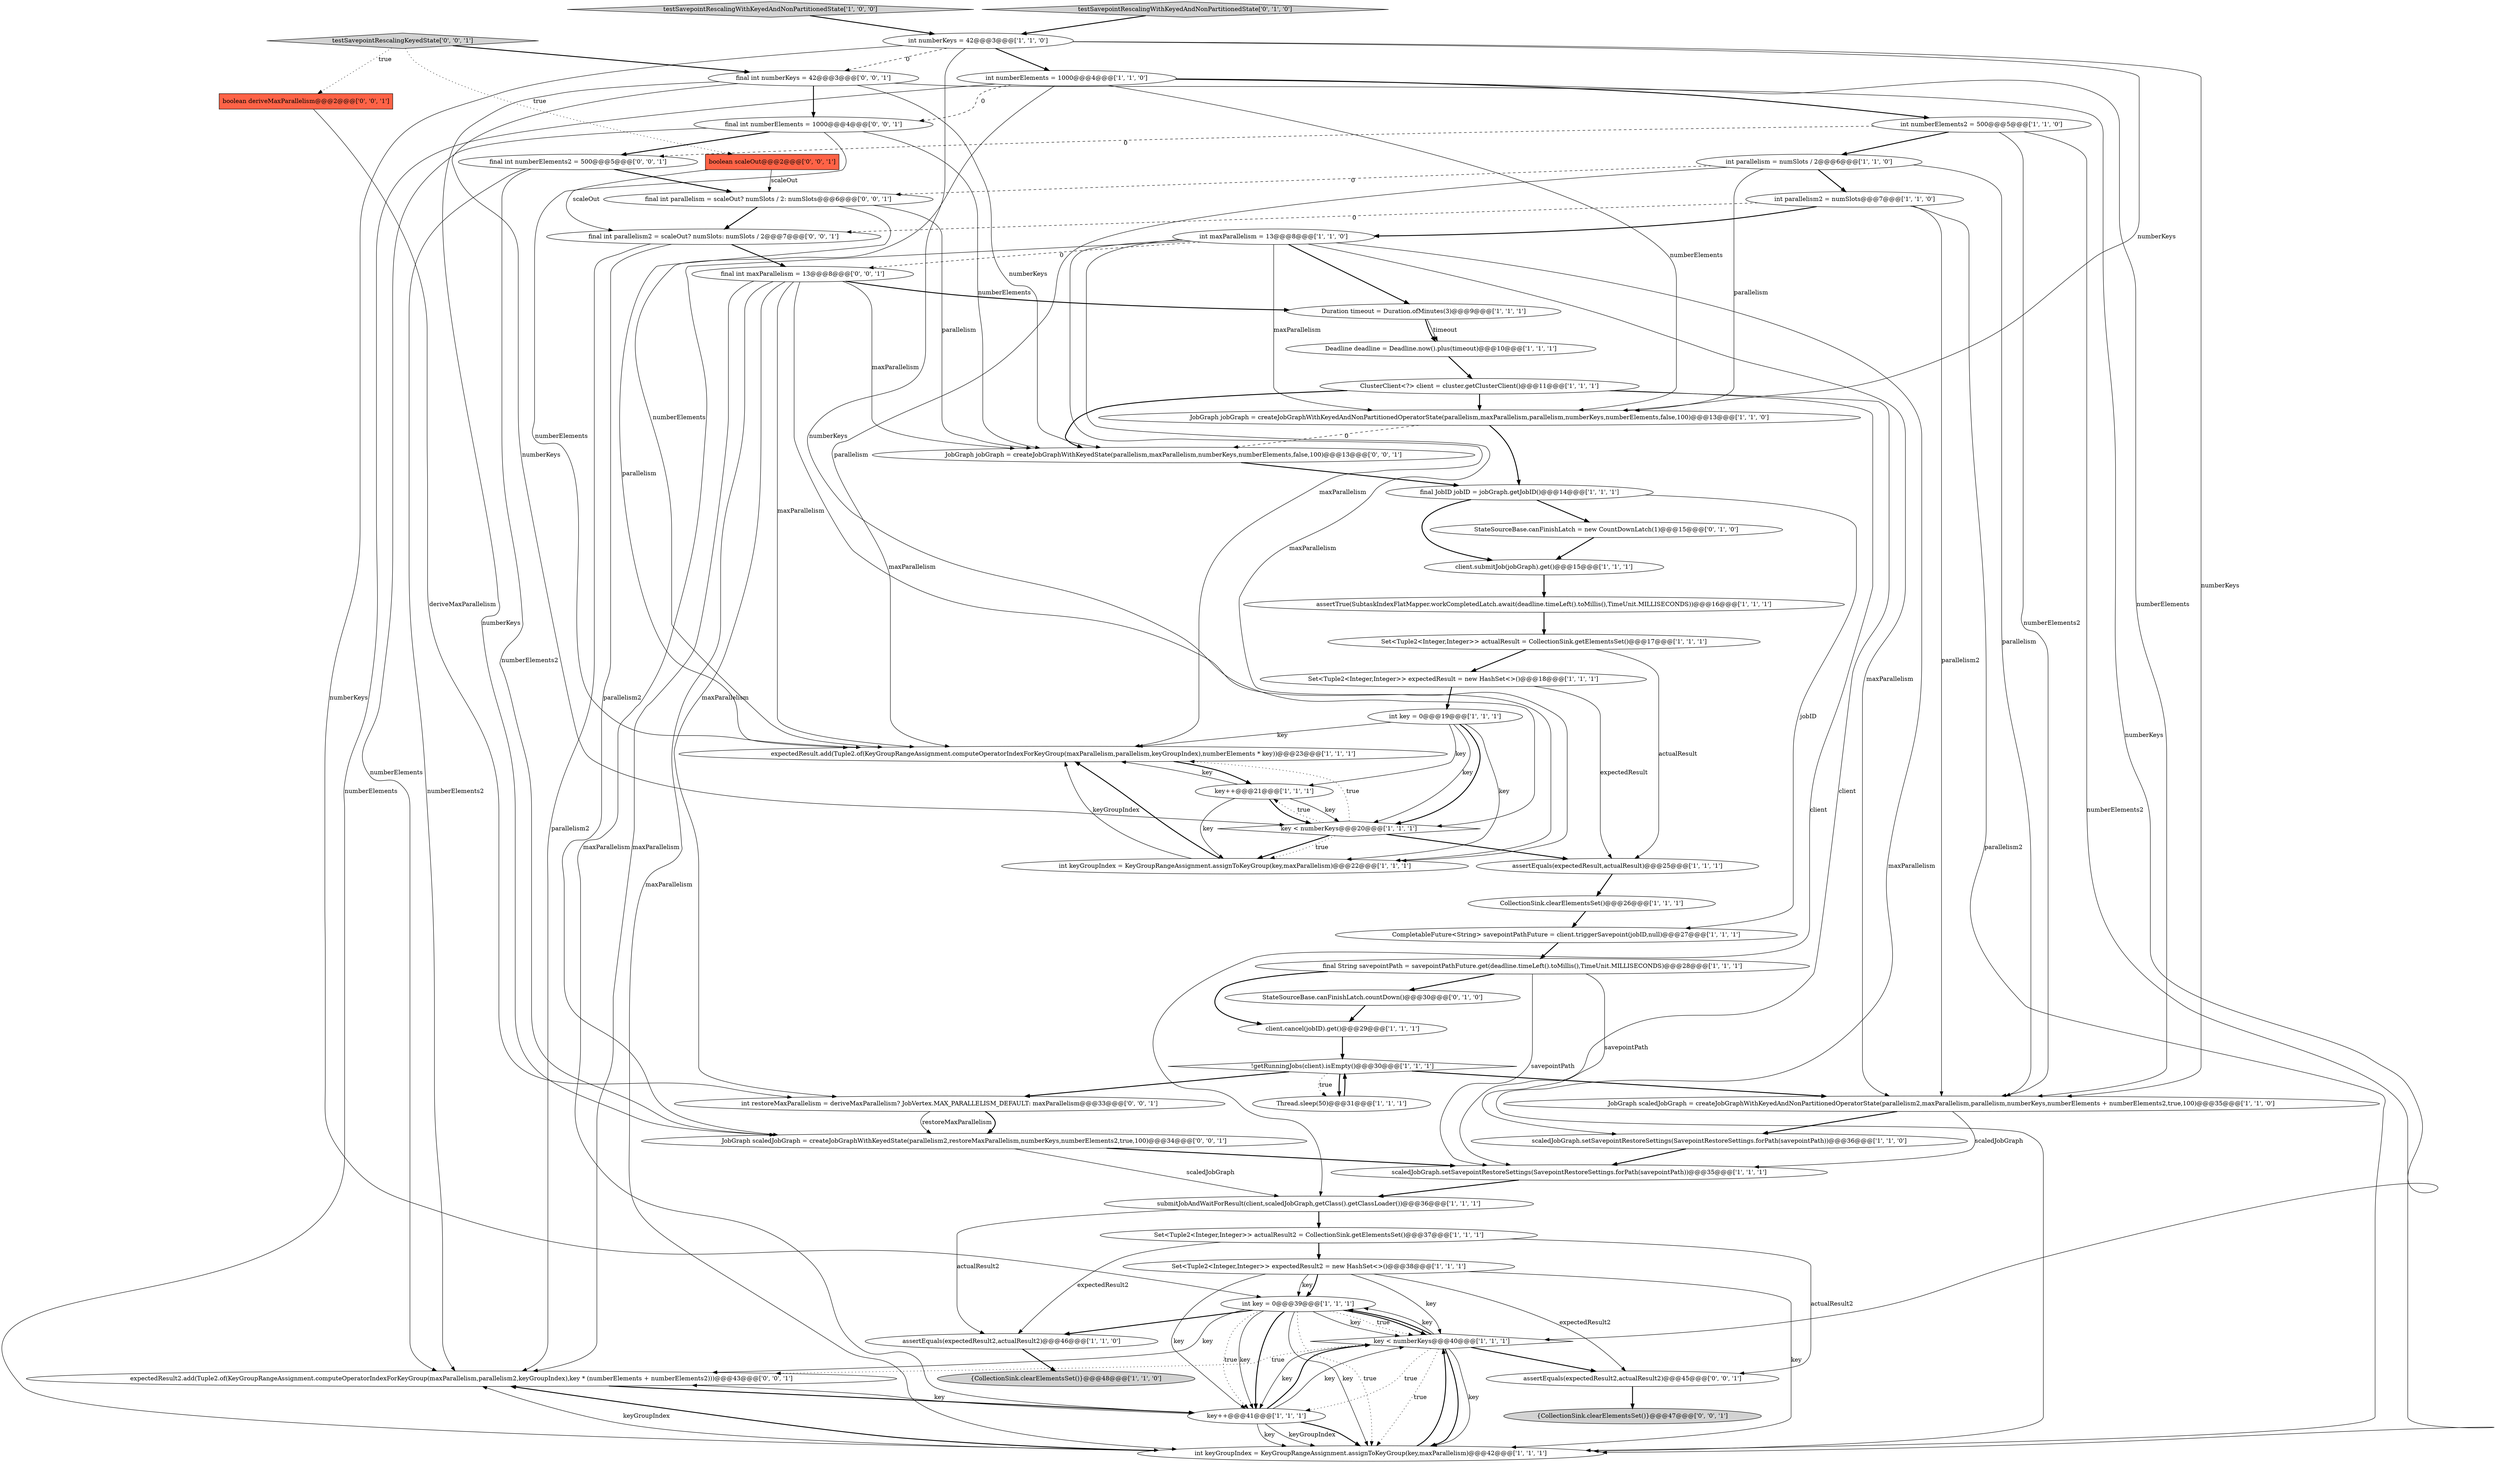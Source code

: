 digraph {
42 [style = filled, label = "StateSourceBase.canFinishLatch.countDown()@@@30@@@['0', '1', '0']", fillcolor = white, shape = ellipse image = "AAA1AAABBB2BBB"];
24 [style = filled, label = "int parallelism2 = numSlots@@@7@@@['1', '1', '0']", fillcolor = white, shape = ellipse image = "AAA0AAABBB1BBB"];
5 [style = filled, label = "int numberKeys = 42@@@3@@@['1', '1', '0']", fillcolor = white, shape = ellipse image = "AAA0AAABBB1BBB"];
2 [style = filled, label = "submitJobAndWaitForResult(client,scaledJobGraph,getClass().getClassLoader())@@@36@@@['1', '1', '1']", fillcolor = white, shape = ellipse image = "AAA0AAABBB1BBB"];
17 [style = filled, label = "assertEquals(expectedResult2,actualResult2)@@@46@@@['1', '1', '0']", fillcolor = white, shape = ellipse image = "AAA0AAABBB1BBB"];
23 [style = filled, label = "int key = 0@@@39@@@['1', '1', '1']", fillcolor = white, shape = ellipse image = "AAA0AAABBB1BBB"];
32 [style = filled, label = "expectedResult.add(Tuple2.of(KeyGroupRangeAssignment.computeOperatorIndexForKeyGroup(maxParallelism,parallelism,keyGroupIndex),numberElements * key))@@@23@@@['1', '1', '1']", fillcolor = white, shape = ellipse image = "AAA0AAABBB1BBB"];
48 [style = filled, label = "final int numberElements2 = 500@@@5@@@['0', '0', '1']", fillcolor = white, shape = ellipse image = "AAA0AAABBB3BBB"];
19 [style = filled, label = "CompletableFuture<String> savepointPathFuture = client.triggerSavepoint(jobID,null)@@@27@@@['1', '1', '1']", fillcolor = white, shape = ellipse image = "AAA0AAABBB1BBB"];
29 [style = filled, label = "Set<Tuple2<Integer,Integer>> actualResult2 = CollectionSink.getElementsSet()@@@37@@@['1', '1', '1']", fillcolor = white, shape = ellipse image = "AAA0AAABBB1BBB"];
16 [style = filled, label = "client.cancel(jobID).get()@@@29@@@['1', '1', '1']", fillcolor = white, shape = ellipse image = "AAA0AAABBB1BBB"];
39 [style = filled, label = "Set<Tuple2<Integer,Integer>> expectedResult2 = new HashSet<>()@@@38@@@['1', '1', '1']", fillcolor = white, shape = ellipse image = "AAA0AAABBB1BBB"];
44 [style = filled, label = "int restoreMaxParallelism = deriveMaxParallelism? JobVertex.MAX_PARALLELISM_DEFAULT: maxParallelism@@@33@@@['0', '0', '1']", fillcolor = white, shape = ellipse image = "AAA0AAABBB3BBB"];
22 [style = filled, label = "JobGraph jobGraph = createJobGraphWithKeyedAndNonPartitionedOperatorState(parallelism,maxParallelism,parallelism,numberKeys,numberElements,false,100)@@@13@@@['1', '1', '0']", fillcolor = white, shape = ellipse image = "AAA0AAABBB1BBB"];
9 [style = filled, label = "assertEquals(expectedResult,actualResult)@@@25@@@['1', '1', '1']", fillcolor = white, shape = ellipse image = "AAA0AAABBB1BBB"];
7 [style = filled, label = "int numberElements = 1000@@@4@@@['1', '1', '0']", fillcolor = white, shape = ellipse image = "AAA0AAABBB1BBB"];
57 [style = filled, label = "final int parallelism = scaleOut? numSlots / 2: numSlots@@@6@@@['0', '0', '1']", fillcolor = white, shape = ellipse image = "AAA0AAABBB3BBB"];
37 [style = filled, label = "JobGraph scaledJobGraph = createJobGraphWithKeyedAndNonPartitionedOperatorState(parallelism2,maxParallelism,parallelism,numberKeys,numberElements + numberElements2,true,100)@@@35@@@['1', '1', '0']", fillcolor = white, shape = ellipse image = "AAA0AAABBB1BBB"];
43 [style = filled, label = "boolean deriveMaxParallelism@@@2@@@['0', '0', '1']", fillcolor = tomato, shape = box image = "AAA0AAABBB3BBB"];
18 [style = filled, label = "CollectionSink.clearElementsSet()@@@26@@@['1', '1', '1']", fillcolor = white, shape = ellipse image = "AAA0AAABBB1BBB"];
31 [style = filled, label = "scaledJobGraph.setSavepointRestoreSettings(SavepointRestoreSettings.forPath(savepointPath))@@@36@@@['1', '1', '0']", fillcolor = white, shape = ellipse image = "AAA0AAABBB1BBB"];
34 [style = filled, label = "testSavepointRescalingWithKeyedAndNonPartitionedState['1', '0', '0']", fillcolor = lightgray, shape = diamond image = "AAA0AAABBB1BBB"];
10 [style = filled, label = "!getRunningJobs(client).isEmpty()@@@30@@@['1', '1', '1']", fillcolor = white, shape = diamond image = "AAA0AAABBB1BBB"];
20 [style = filled, label = "key < numberKeys@@@40@@@['1', '1', '1']", fillcolor = white, shape = diamond image = "AAA0AAABBB1BBB"];
26 [style = filled, label = "int key = 0@@@19@@@['1', '1', '1']", fillcolor = white, shape = ellipse image = "AAA0AAABBB1BBB"];
4 [style = filled, label = "{CollectionSink.clearElementsSet()}@@@48@@@['1', '1', '0']", fillcolor = lightgray, shape = ellipse image = "AAA0AAABBB1BBB"];
47 [style = filled, label = "JobGraph jobGraph = createJobGraphWithKeyedState(parallelism,maxParallelism,numberKeys,numberElements,false,100)@@@13@@@['0', '0', '1']", fillcolor = white, shape = ellipse image = "AAA0AAABBB3BBB"];
33 [style = filled, label = "final String savepointPath = savepointPathFuture.get(deadline.timeLeft().toMillis(),TimeUnit.MILLISECONDS)@@@28@@@['1', '1', '1']", fillcolor = white, shape = ellipse image = "AAA0AAABBB1BBB"];
6 [style = filled, label = "key++@@@21@@@['1', '1', '1']", fillcolor = white, shape = ellipse image = "AAA0AAABBB1BBB"];
3 [style = filled, label = "Duration timeout = Duration.ofMinutes(3)@@@9@@@['1', '1', '1']", fillcolor = white, shape = ellipse image = "AAA0AAABBB1BBB"];
35 [style = filled, label = "final JobID jobID = jobGraph.getJobID()@@@14@@@['1', '1', '1']", fillcolor = white, shape = ellipse image = "AAA0AAABBB1BBB"];
38 [style = filled, label = "int maxParallelism = 13@@@8@@@['1', '1', '0']", fillcolor = white, shape = ellipse image = "AAA0AAABBB1BBB"];
41 [style = filled, label = "StateSourceBase.canFinishLatch = new CountDownLatch(1)@@@15@@@['0', '1', '0']", fillcolor = white, shape = ellipse image = "AAA1AAABBB2BBB"];
21 [style = filled, label = "int keyGroupIndex = KeyGroupRangeAssignment.assignToKeyGroup(key,maxParallelism)@@@22@@@['1', '1', '1']", fillcolor = white, shape = ellipse image = "AAA0AAABBB1BBB"];
40 [style = filled, label = "testSavepointRescalingWithKeyedAndNonPartitionedState['0', '1', '0']", fillcolor = lightgray, shape = diamond image = "AAA0AAABBB2BBB"];
28 [style = filled, label = "key < numberKeys@@@20@@@['1', '1', '1']", fillcolor = white, shape = diamond image = "AAA0AAABBB1BBB"];
13 [style = filled, label = "scaledJobGraph.setSavepointRestoreSettings(SavepointRestoreSettings.forPath(savepointPath))@@@35@@@['1', '1', '1']", fillcolor = white, shape = ellipse image = "AAA0AAABBB1BBB"];
52 [style = filled, label = "final int parallelism2 = scaleOut? numSlots: numSlots / 2@@@7@@@['0', '0', '1']", fillcolor = white, shape = ellipse image = "AAA0AAABBB3BBB"];
46 [style = filled, label = "{CollectionSink.clearElementsSet()}@@@47@@@['0', '0', '1']", fillcolor = lightgray, shape = ellipse image = "AAA0AAABBB3BBB"];
30 [style = filled, label = "Deadline deadline = Deadline.now().plus(timeout)@@@10@@@['1', '1', '1']", fillcolor = white, shape = ellipse image = "AAA0AAABBB1BBB"];
27 [style = filled, label = "Thread.sleep(50)@@@31@@@['1', '1', '1']", fillcolor = white, shape = ellipse image = "AAA0AAABBB1BBB"];
15 [style = filled, label = "int keyGroupIndex = KeyGroupRangeAssignment.assignToKeyGroup(key,maxParallelism)@@@42@@@['1', '1', '1']", fillcolor = white, shape = ellipse image = "AAA0AAABBB1BBB"];
54 [style = filled, label = "final int maxParallelism = 13@@@8@@@['0', '0', '1']", fillcolor = white, shape = ellipse image = "AAA0AAABBB3BBB"];
12 [style = filled, label = "int parallelism = numSlots / 2@@@6@@@['1', '1', '0']", fillcolor = white, shape = ellipse image = "AAA0AAABBB1BBB"];
1 [style = filled, label = "client.submitJob(jobGraph).get()@@@15@@@['1', '1', '1']", fillcolor = white, shape = ellipse image = "AAA0AAABBB1BBB"];
0 [style = filled, label = "int numberElements2 = 500@@@5@@@['1', '1', '0']", fillcolor = white, shape = ellipse image = "AAA0AAABBB1BBB"];
11 [style = filled, label = "ClusterClient<?> client = cluster.getClusterClient()@@@11@@@['1', '1', '1']", fillcolor = white, shape = ellipse image = "AAA0AAABBB1BBB"];
45 [style = filled, label = "final int numberKeys = 42@@@3@@@['0', '0', '1']", fillcolor = white, shape = ellipse image = "AAA0AAABBB3BBB"];
50 [style = filled, label = "boolean scaleOut@@@2@@@['0', '0', '1']", fillcolor = tomato, shape = box image = "AAA0AAABBB3BBB"];
49 [style = filled, label = "testSavepointRescalingKeyedState['0', '0', '1']", fillcolor = lightgray, shape = diamond image = "AAA0AAABBB3BBB"];
8 [style = filled, label = "Set<Tuple2<Integer,Integer>> actualResult = CollectionSink.getElementsSet()@@@17@@@['1', '1', '1']", fillcolor = white, shape = ellipse image = "AAA0AAABBB1BBB"];
51 [style = filled, label = "final int numberElements = 1000@@@4@@@['0', '0', '1']", fillcolor = white, shape = ellipse image = "AAA0AAABBB3BBB"];
25 [style = filled, label = "key++@@@41@@@['1', '1', '1']", fillcolor = white, shape = ellipse image = "AAA0AAABBB1BBB"];
53 [style = filled, label = "assertEquals(expectedResult2,actualResult2)@@@45@@@['0', '0', '1']", fillcolor = white, shape = ellipse image = "AAA0AAABBB3BBB"];
56 [style = filled, label = "expectedResult2.add(Tuple2.of(KeyGroupRangeAssignment.computeOperatorIndexForKeyGroup(maxParallelism,parallelism2,keyGroupIndex),key * (numberElements + numberElements2)))@@@43@@@['0', '0', '1']", fillcolor = white, shape = ellipse image = "AAA0AAABBB3BBB"];
14 [style = filled, label = "assertTrue(SubtaskIndexFlatMapper.workCompletedLatch.await(deadline.timeLeft().toMillis(),TimeUnit.MILLISECONDS))@@@16@@@['1', '1', '1']", fillcolor = white, shape = ellipse image = "AAA0AAABBB1BBB"];
55 [style = filled, label = "JobGraph scaledJobGraph = createJobGraphWithKeyedState(parallelism2,restoreMaxParallelism,numberKeys,numberElements2,true,100)@@@34@@@['0', '0', '1']", fillcolor = white, shape = ellipse image = "AAA0AAABBB3BBB"];
36 [style = filled, label = "Set<Tuple2<Integer,Integer>> expectedResult = new HashSet<>()@@@18@@@['1', '1', '1']", fillcolor = white, shape = ellipse image = "AAA0AAABBB1BBB"];
28->21 [style = bold, label=""];
51->48 [style = bold, label=""];
6->28 [style = solid, label="key"];
20->25 [style = dotted, label="true"];
20->23 [style = bold, label=""];
11->22 [style = bold, label=""];
29->17 [style = solid, label="expectedResult2"];
20->56 [style = dotted, label="true"];
28->6 [style = dotted, label="true"];
21->32 [style = bold, label=""];
7->15 [style = solid, label="numberElements"];
54->32 [style = solid, label="maxParallelism"];
23->20 [style = solid, label="key"];
54->44 [style = solid, label="maxParallelism"];
51->56 [style = solid, label="numberElements"];
39->53 [style = solid, label="expectedResult2"];
39->20 [style = solid, label="key"];
56->25 [style = bold, label=""];
15->56 [style = bold, label=""];
22->35 [style = bold, label=""];
45->20 [style = solid, label="numberKeys"];
0->15 [style = solid, label="numberElements2"];
12->24 [style = bold, label=""];
19->33 [style = bold, label=""];
7->32 [style = solid, label="numberElements"];
12->32 [style = solid, label="parallelism"];
26->28 [style = solid, label="key"];
23->56 [style = solid, label="key"];
10->27 [style = dotted, label="true"];
38->54 [style = dashed, label="0"];
17->4 [style = bold, label=""];
57->47 [style = solid, label="parallelism"];
23->15 [style = solid, label="key"];
2->29 [style = bold, label=""];
45->55 [style = solid, label="numberKeys"];
33->13 [style = solid, label="savepointPath"];
5->37 [style = solid, label="numberKeys"];
29->53 [style = solid, label="actualResult2"];
15->56 [style = solid, label="keyGroupIndex"];
7->0 [style = bold, label=""];
14->8 [style = bold, label=""];
54->47 [style = solid, label="maxParallelism"];
43->44 [style = solid, label="deriveMaxParallelism"];
25->15 [style = solid, label="keyGroupIndex"];
6->21 [style = solid, label="key"];
44->55 [style = bold, label=""];
41->1 [style = bold, label=""];
25->56 [style = solid, label="key"];
39->25 [style = solid, label="key"];
49->43 [style = dotted, label="true"];
54->15 [style = solid, label="maxParallelism"];
24->52 [style = dashed, label="0"];
10->37 [style = bold, label=""];
57->52 [style = bold, label=""];
51->47 [style = solid, label="numberElements"];
37->31 [style = bold, label=""];
23->25 [style = solid, label="key"];
7->37 [style = solid, label="numberElements"];
23->20 [style = dotted, label="true"];
0->37 [style = solid, label="numberElements2"];
20->15 [style = bold, label=""];
49->50 [style = dotted, label="true"];
48->55 [style = solid, label="numberElements2"];
3->30 [style = bold, label=""];
8->9 [style = solid, label="actualResult"];
1->14 [style = bold, label=""];
35->1 [style = bold, label=""];
52->56 [style = solid, label="parallelism2"];
0->12 [style = bold, label=""];
48->57 [style = bold, label=""];
36->9 [style = solid, label="expectedResult"];
24->15 [style = solid, label="parallelism2"];
15->20 [style = bold, label=""];
38->21 [style = solid, label="maxParallelism"];
3->30 [style = solid, label="timeout"];
6->32 [style = solid, label="key"];
20->23 [style = solid, label="key"];
54->21 [style = solid, label="maxParallelism"];
39->23 [style = solid, label="key"];
20->15 [style = solid, label="key"];
28->21 [style = dotted, label="true"];
25->15 [style = bold, label=""];
5->7 [style = bold, label=""];
25->15 [style = solid, label="key"];
28->9 [style = bold, label=""];
5->23 [style = solid, label="numberKeys"];
12->37 [style = solid, label="parallelism"];
40->5 [style = bold, label=""];
12->57 [style = dashed, label="0"];
53->46 [style = bold, label=""];
23->25 [style = bold, label=""];
8->36 [style = bold, label=""];
52->55 [style = solid, label="parallelism2"];
6->28 [style = bold, label=""];
35->41 [style = bold, label=""];
49->45 [style = bold, label=""];
50->57 [style = solid, label="scaleOut"];
38->25 [style = solid, label="maxParallelism"];
57->32 [style = solid, label="parallelism"];
5->28 [style = solid, label="numberKeys"];
11->13 [style = solid, label="client"];
23->15 [style = dotted, label="true"];
50->52 [style = solid, label="scaleOut"];
54->3 [style = bold, label=""];
47->35 [style = bold, label=""];
16->10 [style = bold, label=""];
10->44 [style = bold, label=""];
24->38 [style = bold, label=""];
35->19 [style = solid, label="jobID"];
12->22 [style = solid, label="parallelism"];
51->32 [style = solid, label="numberElements"];
23->20 [style = bold, label=""];
32->6 [style = bold, label=""];
26->28 [style = bold, label=""];
22->47 [style = dashed, label="0"];
33->31 [style = solid, label="savepointPath"];
31->13 [style = bold, label=""];
38->32 [style = solid, label="maxParallelism"];
39->15 [style = solid, label="key"];
0->48 [style = dashed, label="0"];
23->17 [style = bold, label=""];
21->32 [style = solid, label="keyGroupIndex"];
55->13 [style = bold, label=""];
45->28 [style = solid, label="numberKeys"];
38->15 [style = solid, label="maxParallelism"];
38->22 [style = solid, label="maxParallelism"];
5->22 [style = solid, label="numberKeys"];
20->53 [style = bold, label=""];
42->16 [style = bold, label=""];
9->18 [style = bold, label=""];
26->32 [style = solid, label="key"];
7->22 [style = solid, label="numberElements"];
20->25 [style = solid, label="key"];
48->56 [style = solid, label="numberElements2"];
44->55 [style = solid, label="restoreMaxParallelism"];
37->13 [style = solid, label="scaledJobGraph"];
34->5 [style = bold, label=""];
25->20 [style = bold, label=""];
25->20 [style = solid, label="key"];
10->27 [style = bold, label=""];
30->11 [style = bold, label=""];
11->47 [style = bold, label=""];
52->54 [style = bold, label=""];
33->16 [style = bold, label=""];
20->15 [style = dotted, label="true"];
45->47 [style = solid, label="numberKeys"];
7->51 [style = dashed, label="0"];
38->3 [style = bold, label=""];
18->19 [style = bold, label=""];
29->39 [style = bold, label=""];
45->51 [style = bold, label=""];
33->42 [style = bold, label=""];
27->10 [style = bold, label=""];
36->26 [style = bold, label=""];
23->25 [style = dotted, label="true"];
2->17 [style = solid, label="actualResult2"];
26->21 [style = solid, label="key"];
5->45 [style = dashed, label="0"];
11->2 [style = solid, label="client"];
28->32 [style = dotted, label="true"];
13->2 [style = bold, label=""];
39->23 [style = bold, label=""];
55->2 [style = solid, label="scaledJobGraph"];
26->6 [style = solid, label="key"];
24->37 [style = solid, label="parallelism2"];
54->56 [style = solid, label="maxParallelism"];
38->37 [style = solid, label="maxParallelism"];
}
